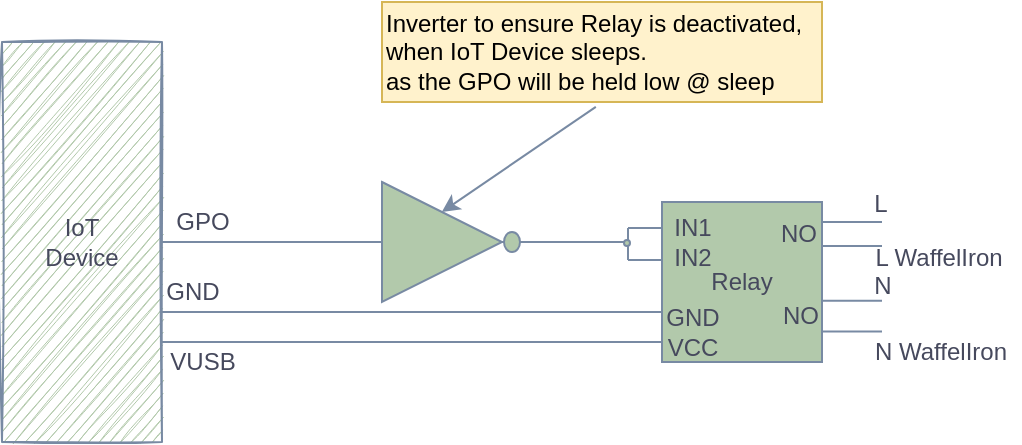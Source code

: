 <mxfile version="13.8.3" type="device"><diagram id="l0I7cJwIi6RM90ytun09" name="Page-1"><mxGraphModel dx="813" dy="421" grid="1" gridSize="10" guides="1" tooltips="1" connect="1" arrows="1" fold="1" page="1" pageScale="1" pageWidth="850" pageHeight="1100" math="0" shadow="0"><root><mxCell id="0"/><mxCell id="1" parent="0"/><mxCell id="w76_yN3tQiFKbl9zabNQ-1" value="Relay" style="whiteSpace=wrap;html=1;aspect=fixed;fillColor=#B2C9AB;strokeColor=#788AA3;fontColor=#46495D;" vertex="1" parent="1"><mxGeometry x="480" y="350" width="80" height="80" as="geometry"/></mxCell><mxCell id="w76_yN3tQiFKbl9zabNQ-2" value="" style="endArrow=none;html=1;exitX=1;exitY=0.5;exitDx=0;exitDy=0;strokeColor=#788AA3;fontColor=#46495D;" edge="1" parent="1" source="w76_yN3tQiFKbl9zabNQ-5"><mxGeometry width="50" height="50" relative="1" as="geometry"><mxPoint x="430" y="370" as="sourcePoint"/><mxPoint x="463" y="370" as="targetPoint"/></mxGeometry></mxCell><mxCell id="w76_yN3tQiFKbl9zabNQ-6" value="" style="group;fontColor=#46495D;" vertex="1" connectable="0" parent="1"><mxGeometry x="320" y="340" width="100" height="60" as="geometry"/></mxCell><mxCell id="w76_yN3tQiFKbl9zabNQ-5" value="" style="verticalLabelPosition=bottom;shadow=0;dashed=0;align=center;html=1;verticalAlign=top;shape=mxgraph.electrical.logic_gates.buffer2;fillColor=#B2C9AB;strokeColor=#788AA3;fontColor=#46495D;" vertex="1" parent="w76_yN3tQiFKbl9zabNQ-6"><mxGeometry width="100" height="60" as="geometry"/></mxCell><mxCell id="w76_yN3tQiFKbl9zabNQ-4" value="" style="verticalLabelPosition=bottom;shadow=0;dashed=0;align=center;html=1;verticalAlign=top;shape=mxgraph.electrical.logic_gates.inverting_contact;fillColor=#B2C9AB;strokeColor=#788AA3;fontColor=#46495D;" vertex="1" parent="w76_yN3tQiFKbl9zabNQ-6"><mxGeometry x="80" y="23.75" width="10" height="12.5" as="geometry"/></mxCell><mxCell id="w76_yN3tQiFKbl9zabNQ-8" style="edgeStyle=orthogonalEdgeStyle;rounded=0;orthogonalLoop=1;jettySize=auto;html=1;exitX=1;exitY=0.5;exitDx=0;exitDy=0;entryX=0;entryY=0.5;entryDx=0;entryDy=0;endArrow=none;endFill=0;strokeColor=#788AA3;fontColor=#46495D;" edge="1" parent="1" source="w76_yN3tQiFKbl9zabNQ-7" target="w76_yN3tQiFKbl9zabNQ-5"><mxGeometry relative="1" as="geometry"/></mxCell><mxCell id="w76_yN3tQiFKbl9zabNQ-7" value="IoT&lt;br&gt;Device" style="rounded=0;whiteSpace=wrap;html=1;sketch=1;fillColor=#B2C9AB;strokeColor=#788AA3;fontColor=#46495D;" vertex="1" parent="1"><mxGeometry x="150" y="270" width="80" height="200" as="geometry"/></mxCell><mxCell id="w76_yN3tQiFKbl9zabNQ-9" value="GPO" style="text;html=1;align=center;verticalAlign=middle;resizable=0;points=[];autosize=1;fontColor=#46495D;" vertex="1" parent="1"><mxGeometry x="230" y="350" width="40" height="20" as="geometry"/></mxCell><mxCell id="w76_yN3tQiFKbl9zabNQ-10" value="Inverter to ensure Relay is deactivated,&lt;br&gt;when IoT Device sleeps.&lt;br&gt;as the GPO will be held low @ sleep" style="text;html=1;align=left;verticalAlign=middle;resizable=0;points=[];autosize=1;fillColor=#fff2cc;strokeColor=#d6b656;" vertex="1" parent="1"><mxGeometry x="340" y="250" width="220" height="50" as="geometry"/></mxCell><mxCell id="w76_yN3tQiFKbl9zabNQ-11" value="IN1&lt;br&gt;IN2" style="text;html=1;align=center;verticalAlign=middle;resizable=0;points=[];autosize=1;fontColor=#46495D;" vertex="1" parent="1"><mxGeometry x="480" y="355" width="30" height="30" as="geometry"/></mxCell><mxCell id="w76_yN3tQiFKbl9zabNQ-12" value="GND&lt;br style=&quot;font-size: 1px&quot;&gt;VCC" style="text;html=1;align=center;verticalAlign=middle;resizable=0;points=[];autosize=1;fontColor=#46495D;" vertex="1" parent="1"><mxGeometry x="475" y="400" width="40" height="30" as="geometry"/></mxCell><mxCell id="w76_yN3tQiFKbl9zabNQ-13" value="" style="endArrow=none;html=1;entryX=-0.1;entryY=0.267;entryDx=0;entryDy=0;entryPerimeter=0;strokeColor=#788AA3;fontColor=#46495D;" edge="1" parent="1"><mxGeometry width="50" height="50" relative="1" as="geometry"><mxPoint x="463" y="363" as="sourcePoint"/><mxPoint x="480" y="363.01" as="targetPoint"/></mxGeometry></mxCell><mxCell id="w76_yN3tQiFKbl9zabNQ-14" value="" style="endArrow=none;html=1;entryX=-0.1;entryY=0.267;entryDx=0;entryDy=0;entryPerimeter=0;strokeColor=#788AA3;fontColor=#46495D;" edge="1" parent="1"><mxGeometry width="50" height="50" relative="1" as="geometry"><mxPoint x="463" y="379" as="sourcePoint"/><mxPoint x="480" y="379.01" as="targetPoint"/></mxGeometry></mxCell><mxCell id="w76_yN3tQiFKbl9zabNQ-15" value="" style="endArrow=none;html=1;strokeColor=#788AA3;fontColor=#46495D;" edge="1" parent="1"><mxGeometry width="50" height="50" relative="1" as="geometry"><mxPoint x="463" y="379" as="sourcePoint"/><mxPoint x="463" y="363" as="targetPoint"/></mxGeometry></mxCell><mxCell id="w76_yN3tQiFKbl9zabNQ-16" value="" style="ellipse;whiteSpace=wrap;html=1;align=left;labelBackgroundColor=none;fillColor=#B2C9AB;strokeColor=#788AA3;fontColor=#46495D;" vertex="1" parent="1"><mxGeometry x="461" y="369" width="3" height="3" as="geometry"/></mxCell><mxCell id="w76_yN3tQiFKbl9zabNQ-18" value="" style="endArrow=none;html=1;exitX=1;exitY=0.75;exitDx=0;exitDy=0;strokeColor=#788AA3;fontColor=#46495D;" edge="1" parent="1" source="w76_yN3tQiFKbl9zabNQ-7"><mxGeometry width="50" height="50" relative="1" as="geometry"><mxPoint x="430" y="470" as="sourcePoint"/><mxPoint x="480" y="420" as="targetPoint"/></mxGeometry></mxCell><mxCell id="w76_yN3tQiFKbl9zabNQ-19" value="VUSB" style="text;html=1;align=center;verticalAlign=middle;resizable=0;points=[];autosize=1;fontColor=#46495D;" vertex="1" parent="1"><mxGeometry x="225" y="420" width="50" height="20" as="geometry"/></mxCell><mxCell id="w76_yN3tQiFKbl9zabNQ-20" value="GND" style="text;html=1;align=center;verticalAlign=middle;resizable=0;points=[];autosize=1;fontColor=#46495D;" vertex="1" parent="1"><mxGeometry x="225" y="385" width="40" height="20" as="geometry"/></mxCell><mxCell id="w76_yN3tQiFKbl9zabNQ-21" value="" style="endArrow=none;html=1;exitX=1;exitY=0.75;exitDx=0;exitDy=0;strokeColor=#788AA3;fontColor=#46495D;" edge="1" parent="1"><mxGeometry width="50" height="50" relative="1" as="geometry"><mxPoint x="230" y="405" as="sourcePoint"/><mxPoint x="480" y="405" as="targetPoint"/></mxGeometry></mxCell><mxCell id="w76_yN3tQiFKbl9zabNQ-23" value="" style="endArrow=classic;html=1;strokeColor=#788AA3;fillColor=#B2C9AB;fontColor=#46495D;entryX=0.499;entryY=0.25;entryDx=0;entryDy=0;entryPerimeter=0;exitX=0.486;exitY=1.049;exitDx=0;exitDy=0;exitPerimeter=0;" edge="1" parent="1" source="w76_yN3tQiFKbl9zabNQ-10" target="w76_yN3tQiFKbl9zabNQ-5"><mxGeometry width="50" height="50" relative="1" as="geometry"><mxPoint x="600" y="310" as="sourcePoint"/><mxPoint x="650" y="260" as="targetPoint"/></mxGeometry></mxCell><mxCell id="w76_yN3tQiFKbl9zabNQ-24" value="" style="endArrow=none;html=1;strokeColor=#788AA3;fillColor=#B2C9AB;fontColor=#46495D;" edge="1" parent="1"><mxGeometry width="50" height="50" relative="1" as="geometry"><mxPoint x="560" y="360" as="sourcePoint"/><mxPoint x="590" y="360" as="targetPoint"/></mxGeometry></mxCell><mxCell id="w76_yN3tQiFKbl9zabNQ-25" value="" style="endArrow=none;html=1;strokeColor=#788AA3;fillColor=#B2C9AB;fontColor=#46495D;" edge="1" parent="1"><mxGeometry width="50" height="50" relative="1" as="geometry"><mxPoint x="560" y="372" as="sourcePoint"/><mxPoint x="590" y="372" as="targetPoint"/></mxGeometry></mxCell><mxCell id="w76_yN3tQiFKbl9zabNQ-26" value="" style="endArrow=none;html=1;strokeColor=#788AA3;fillColor=#B2C9AB;fontColor=#46495D;" edge="1" parent="1"><mxGeometry width="50" height="50" relative="1" as="geometry"><mxPoint x="560" y="399.43" as="sourcePoint"/><mxPoint x="590" y="399.43" as="targetPoint"/></mxGeometry></mxCell><mxCell id="w76_yN3tQiFKbl9zabNQ-27" value="" style="endArrow=none;html=1;strokeColor=#788AA3;fillColor=#B2C9AB;fontColor=#46495D;" edge="1" parent="1"><mxGeometry width="50" height="50" relative="1" as="geometry"><mxPoint x="560" y="414.71" as="sourcePoint"/><mxPoint x="590" y="414.71" as="targetPoint"/></mxGeometry></mxCell><mxCell id="w76_yN3tQiFKbl9zabNQ-28" value="NO" style="text;html=1;align=center;verticalAlign=middle;resizable=0;points=[];autosize=1;fontColor=#46495D;" vertex="1" parent="1"><mxGeometry x="534" y="397" width="30" height="20" as="geometry"/></mxCell><mxCell id="w76_yN3tQiFKbl9zabNQ-29" value="NO" style="text;html=1;align=center;verticalAlign=middle;resizable=0;points=[];autosize=1;fontColor=#46495D;" vertex="1" parent="1"><mxGeometry x="533" y="356" width="30" height="20" as="geometry"/></mxCell><mxCell id="w76_yN3tQiFKbl9zabNQ-30" value="L" style="text;html=1;align=center;verticalAlign=middle;resizable=0;points=[];autosize=1;fontColor=#46495D;" vertex="1" parent="1"><mxGeometry x="579" y="341" width="20" height="20" as="geometry"/></mxCell><mxCell id="w76_yN3tQiFKbl9zabNQ-31" value="N" style="text;html=1;align=center;verticalAlign=middle;resizable=0;points=[];autosize=1;fontColor=#46495D;" vertex="1" parent="1"><mxGeometry x="580" y="382" width="20" height="20" as="geometry"/></mxCell><mxCell id="w76_yN3tQiFKbl9zabNQ-32" value="N WaffelIron" style="text;html=1;align=center;verticalAlign=middle;resizable=0;points=[];autosize=1;fontColor=#46495D;" vertex="1" parent="1"><mxGeometry x="579" y="415" width="80" height="20" as="geometry"/></mxCell><mxCell id="w76_yN3tQiFKbl9zabNQ-33" value="L WaffelIron" style="text;html=1;align=center;verticalAlign=middle;resizable=0;points=[];autosize=1;fontColor=#46495D;" vertex="1" parent="1"><mxGeometry x="578" y="368" width="80" height="20" as="geometry"/></mxCell></root></mxGraphModel></diagram></mxfile>